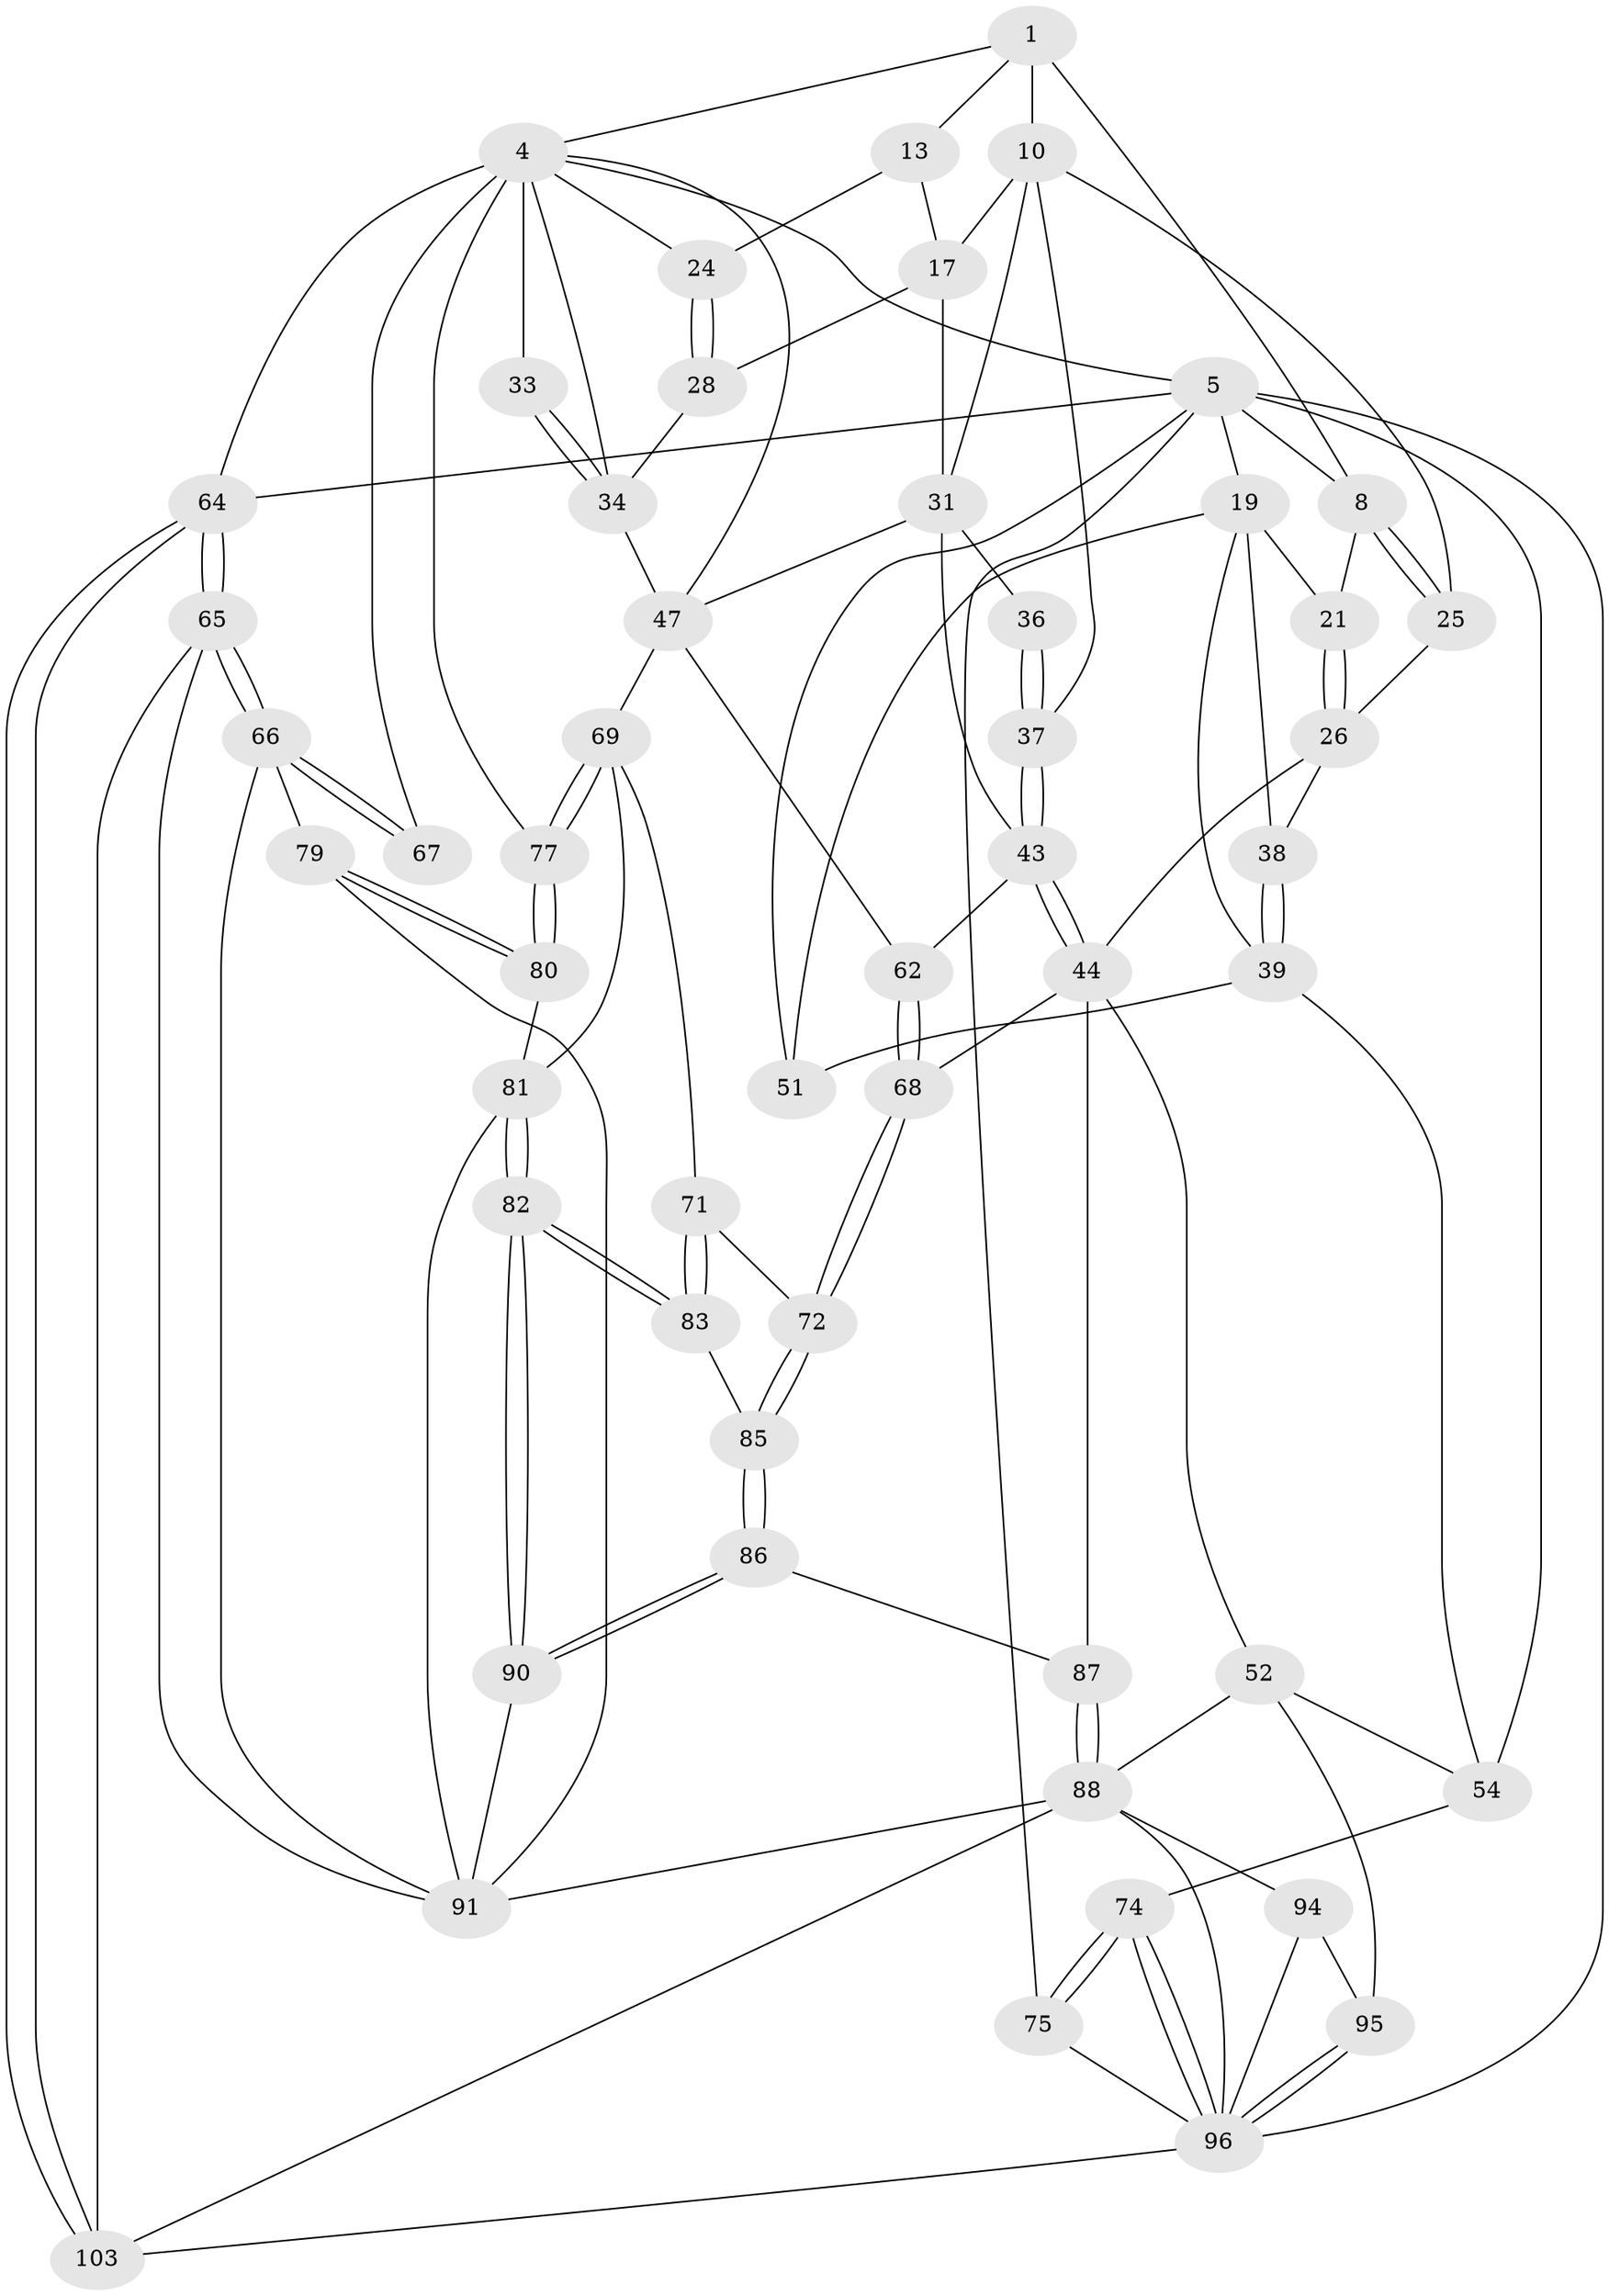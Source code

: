 // original degree distribution, {3: 0.03773584905660377, 5: 0.49056603773584906, 6: 0.24528301886792453, 4: 0.22641509433962265}
// Generated by graph-tools (version 1.1) at 2025/28/03/15/25 16:28:09]
// undirected, 53 vertices, 129 edges
graph export_dot {
graph [start="1"]
  node [color=gray90,style=filled];
  1 [pos="+0.47830914426577237+0",super="+2+7"];
  4 [pos="+1+0",super="+22"];
  5 [pos="+0+0",super="+6+18+76"];
  8 [pos="+0.3865194944841262+0.08492813175577184",super="+9"];
  10 [pos="+0.6207119388876461+0.12498791344165996",super="+14+11"];
  13 [pos="+0.8609726959934334+0",super="+16"];
  17 [pos="+0.7849576823113816+0.1768805746506026",super="+27"];
  19 [pos="+0.14725366580699306+0.1842414731383842",super="+40+20"];
  21 [pos="+0.20493586822770052+0.17220148874186264"];
  24 [pos="+0.864396181249907+0.2099905512435938"];
  25 [pos="+0.37618991462780044+0.25354478683160847"];
  26 [pos="+0.36516888244870876+0.2567543974754157",super="+41"];
  28 [pos="+0.7717517862485529+0.3126977725872122"];
  31 [pos="+0.6985921307907953+0.27333414009863466",super="+42+32"];
  33 [pos="+0.9058138607994347+0.3511843923563673"];
  34 [pos="+0.8218646624983568+0.3787634297096634",super="+35"];
  36 [pos="+0.5964443915999337+0.3366796239834637"];
  37 [pos="+0.5134325467457076+0.391414421886341"];
  38 [pos="+0.2005183832336198+0.3176017808004199"];
  39 [pos="+0.16861863275399808+0.462793412098329",super="+55"];
  43 [pos="+0.5120154711785242+0.4316321080631079",super="+49"];
  44 [pos="+0.44830179415244453+0.5064778416398802",super="+45"];
  47 [pos="+0.6978674134260382+0.39739828035259916",super="+61"];
  51 [pos="+0+0.3632705672135627"];
  52 [pos="+0.28647134602120083+0.5563758639222831",super="+53"];
  54 [pos="+0.19464319131238572+0.5657627157351902",super="+73"];
  62 [pos="+0.6625207186051663+0.5004006559122961"];
  64 [pos="+1+1"];
  65 [pos="+1+0.6885371165485983",super="+102"];
  66 [pos="+1+0.6502017692931308",super="+78"];
  67 [pos="+1+0.5983944812607033"];
  68 [pos="+0.5873288194143129+0.6094283292223528"];
  69 [pos="+0.7417065051043253+0.5716619605406503",super="+70"];
  71 [pos="+0.6861874165341946+0.6109467541900353"];
  72 [pos="+0.5877466210468583+0.610053101287232"];
  74 [pos="+0+0.9417603606605639"];
  75 [pos="+0+0.968036550189666"];
  77 [pos="+0.8291001409240385+0.6122370389242399"];
  79 [pos="+0.9145076989003429+0.680487076936757"];
  80 [pos="+0.8328717221551849+0.6203352945358785"];
  81 [pos="+0.7309944286687202+0.6759082955610977",super="+84"];
  82 [pos="+0.6863671213967741+0.7125367477482012"];
  83 [pos="+0.6708652770222194+0.6909531275398557"];
  85 [pos="+0.5846456858314626+0.6697802821107404"];
  86 [pos="+0.5622918560909907+0.7175299688810804"];
  87 [pos="+0.4716650760598115+0.7599381405187926"];
  88 [pos="+0.4638206245498254+0.7894779998054365",super="+99+89"];
  90 [pos="+0.6879031110146334+0.8042096959538639"];
  91 [pos="+0.78628712325565+0.8355094410674034",super="+92+93"];
  94 [pos="+0.28781743734446247+0.7923994688313454"];
  95 [pos="+0.28564704825386456+0.7911218199329688"];
  96 [pos="+0.11395283881299625+0.8665341674775549",super="+98"];
  103 [pos="+0.9675367913876036+1",super="+104"];
  1 -- 10 [weight=2];
  1 -- 4;
  1 -- 13;
  1 -- 8;
  4 -- 5;
  4 -- 64;
  4 -- 33 [weight=2];
  4 -- 34;
  4 -- 67 [weight=2];
  4 -- 24;
  4 -- 77;
  4 -- 47;
  5 -- 8;
  5 -- 19;
  5 -- 51;
  5 -- 54;
  5 -- 64;
  5 -- 75;
  5 -- 96;
  8 -- 25;
  8 -- 25;
  8 -- 21;
  10 -- 17 [weight=2];
  10 -- 37;
  10 -- 25;
  10 -- 31;
  13 -- 24;
  13 -- 17;
  17 -- 28;
  17 -- 31;
  19 -- 51;
  19 -- 39;
  19 -- 21;
  19 -- 38;
  21 -- 26;
  21 -- 26;
  24 -- 28;
  24 -- 28;
  25 -- 26;
  26 -- 38;
  26 -- 44;
  28 -- 34;
  31 -- 43;
  31 -- 36 [weight=2];
  31 -- 47;
  33 -- 34;
  33 -- 34;
  34 -- 47;
  36 -- 37;
  36 -- 37;
  37 -- 43;
  37 -- 43;
  38 -- 39;
  38 -- 39;
  39 -- 51;
  39 -- 54;
  43 -- 44;
  43 -- 44;
  43 -- 62;
  44 -- 68;
  44 -- 52;
  44 -- 87;
  47 -- 69;
  47 -- 62;
  52 -- 54;
  52 -- 95;
  52 -- 88;
  54 -- 74;
  62 -- 68;
  62 -- 68;
  64 -- 65;
  64 -- 65;
  64 -- 103;
  64 -- 103;
  65 -- 66;
  65 -- 66;
  65 -- 103;
  65 -- 91;
  66 -- 67;
  66 -- 67;
  66 -- 79;
  66 -- 91;
  68 -- 72;
  68 -- 72;
  69 -- 77;
  69 -- 77;
  69 -- 81;
  69 -- 71;
  71 -- 72;
  71 -- 83;
  71 -- 83;
  72 -- 85;
  72 -- 85;
  74 -- 75;
  74 -- 75;
  74 -- 96;
  74 -- 96;
  75 -- 96;
  77 -- 80;
  77 -- 80;
  79 -- 80;
  79 -- 80;
  79 -- 91;
  80 -- 81;
  81 -- 82;
  81 -- 82;
  81 -- 91;
  82 -- 83;
  82 -- 83;
  82 -- 90;
  82 -- 90;
  83 -- 85;
  85 -- 86;
  85 -- 86;
  86 -- 87;
  86 -- 90;
  86 -- 90;
  87 -- 88;
  87 -- 88;
  88 -- 91;
  88 -- 103;
  88 -- 96;
  88 -- 94;
  90 -- 91;
  94 -- 95;
  94 -- 96;
  95 -- 96;
  95 -- 96;
  96 -- 103;
}
